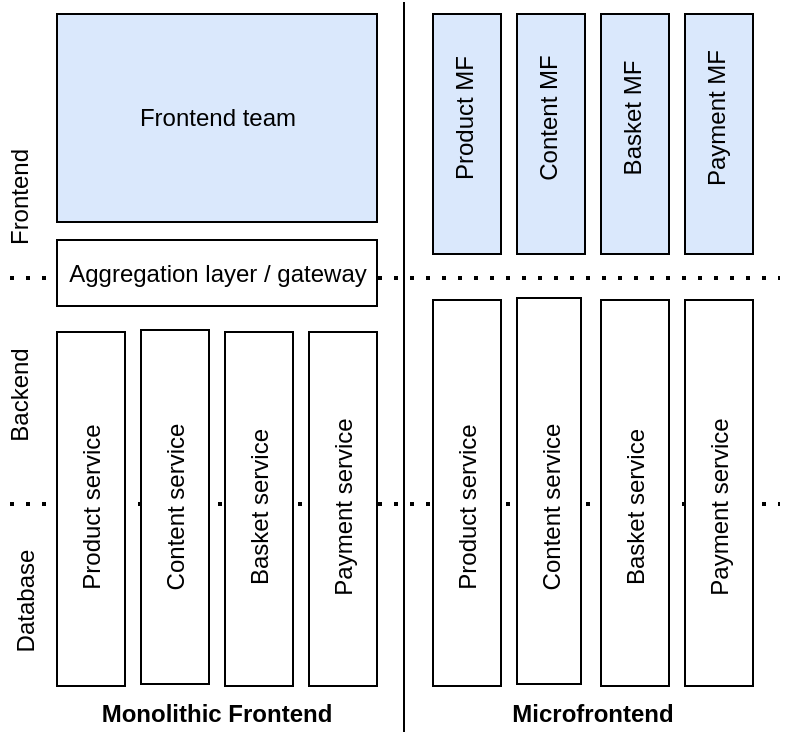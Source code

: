 <mxfile version="17.4.3" type="onedrive"><diagram id="f4qwXpb_iTDc-PBDO2Fq" name="Page-1"><mxGraphModel grid="0" page="1" gridSize="10" guides="1" tooltips="1" connect="1" arrows="1" fold="1" pageScale="1" pageWidth="400" pageHeight="380" math="0" shadow="0"><root><mxCell id="0"/><mxCell id="1" parent="0"/><mxCell id="1IaSCYyqvYYPet_a3Yve-3" value="" style="endArrow=none;dashed=1;html=1;dashPattern=1 3;strokeWidth=2;rounded=0;" edge="1" parent="1"><mxGeometry width="50" height="50" relative="1" as="geometry"><mxPoint x="9" y="145" as="sourcePoint"/><mxPoint x="394" y="145" as="targetPoint"/></mxGeometry></mxCell><mxCell id="1IaSCYyqvYYPet_a3Yve-4" value="" style="endArrow=none;dashed=1;html=1;dashPattern=1 3;strokeWidth=2;rounded=0;" edge="1" parent="1"><mxGeometry width="50" height="50" relative="1" as="geometry"><mxPoint x="9" y="258" as="sourcePoint"/><mxPoint x="394" y="258" as="targetPoint"/></mxGeometry></mxCell><mxCell id="1IaSCYyqvYYPet_a3Yve-6" value="Frontend team" style="rounded=0;whiteSpace=wrap;html=1;fillColor=#DAE8FC;" vertex="1" parent="1"><mxGeometry x="32.5" y="13" width="160" height="104" as="geometry"/></mxCell><mxCell id="1IaSCYyqvYYPet_a3Yve-7" value="Aggregation layer / gateway" style="rounded=0;whiteSpace=wrap;html=1;fillColor=#FFFFFF;" vertex="1" parent="1"><mxGeometry x="32.5" y="126" width="160" height="33" as="geometry"/></mxCell><mxCell id="1IaSCYyqvYYPet_a3Yve-9" value="" style="rounded=0;whiteSpace=wrap;html=1;" vertex="1" parent="1"><mxGeometry x="32.5" y="172" width="34" height="177" as="geometry"/></mxCell><mxCell id="1IaSCYyqvYYPet_a3Yve-14" value="" style="rounded=0;whiteSpace=wrap;html=1;" vertex="1" parent="1"><mxGeometry x="74.5" y="171" width="34" height="177" as="geometry"/></mxCell><mxCell id="1IaSCYyqvYYPet_a3Yve-15" value="" style="rounded=0;whiteSpace=wrap;html=1;" vertex="1" parent="1"><mxGeometry x="116.5" y="172" width="34" height="177" as="geometry"/></mxCell><mxCell id="1IaSCYyqvYYPet_a3Yve-16" value="" style="rounded=0;whiteSpace=wrap;html=1;" vertex="1" parent="1"><mxGeometry x="158.5" y="172" width="34" height="177" as="geometry"/></mxCell><mxCell id="1IaSCYyqvYYPet_a3Yve-17" value="Product service" style="text;html=1;strokeColor=none;fillColor=none;align=center;verticalAlign=middle;whiteSpace=wrap;rounded=0;rotation=-90;" vertex="1" parent="1"><mxGeometry x="-8" y="251" width="115" height="17" as="geometry"/></mxCell><mxCell id="1IaSCYyqvYYPet_a3Yve-20" value="Content service" style="text;html=1;strokeColor=none;fillColor=none;align=center;verticalAlign=middle;whiteSpace=wrap;rounded=0;rotation=-90;" vertex="1" parent="1"><mxGeometry x="34" y="251" width="115" height="17" as="geometry"/></mxCell><mxCell id="1IaSCYyqvYYPet_a3Yve-21" value="Basket service" style="text;html=1;strokeColor=none;fillColor=none;align=center;verticalAlign=middle;whiteSpace=wrap;rounded=0;rotation=-90;" vertex="1" parent="1"><mxGeometry x="76" y="251" width="115" height="17" as="geometry"/></mxCell><mxCell id="1IaSCYyqvYYPet_a3Yve-22" value="Payment service" style="text;html=1;strokeColor=none;fillColor=none;align=center;verticalAlign=middle;whiteSpace=wrap;rounded=0;rotation=-90;" vertex="1" parent="1"><mxGeometry x="118" y="251" width="115" height="17" as="geometry"/></mxCell><mxCell id="1IaSCYyqvYYPet_a3Yve-23" value="Backend" style="text;html=1;strokeColor=none;fillColor=none;align=center;verticalAlign=middle;whiteSpace=wrap;rounded=0;rotation=-90;" vertex="1" parent="1"><mxGeometry x="-44" y="195" width="115" height="17" as="geometry"/></mxCell><mxCell id="1IaSCYyqvYYPet_a3Yve-24" value="Database" style="text;html=1;strokeColor=none;fillColor=none;align=center;verticalAlign=middle;whiteSpace=wrap;rounded=0;rotation=-90;" vertex="1" parent="1"><mxGeometry x="-41" y="298" width="115" height="17" as="geometry"/></mxCell><mxCell id="1IaSCYyqvYYPet_a3Yve-25" value="Frontend" style="text;html=1;strokeColor=none;fillColor=none;align=center;verticalAlign=middle;whiteSpace=wrap;rounded=0;rotation=-90;" vertex="1" parent="1"><mxGeometry x="-44" y="96" width="115" height="17" as="geometry"/></mxCell><mxCell id="vzqpLPojFyY9cAY9DBDX-1" value="" style="rounded=0;whiteSpace=wrap;html=1;fillColor=#DAE8FC;" vertex="1" parent="1"><mxGeometry x="220.5" y="13" width="34" height="120" as="geometry"/></mxCell><mxCell id="vzqpLPojFyY9cAY9DBDX-3" value="" style="rounded=0;whiteSpace=wrap;html=1;" vertex="1" parent="1"><mxGeometry x="220.5" y="156" width="34" height="193" as="geometry"/></mxCell><mxCell id="vzqpLPojFyY9cAY9DBDX-4" value="" style="rounded=0;whiteSpace=wrap;html=1;" vertex="1" parent="1"><mxGeometry x="262.5" y="155" width="32" height="193" as="geometry"/></mxCell><mxCell id="vzqpLPojFyY9cAY9DBDX-5" value="" style="rounded=0;whiteSpace=wrap;html=1;" vertex="1" parent="1"><mxGeometry x="304.5" y="156" width="34" height="193" as="geometry"/></mxCell><mxCell id="vzqpLPojFyY9cAY9DBDX-6" value="" style="rounded=0;whiteSpace=wrap;html=1;" vertex="1" parent="1"><mxGeometry x="346.5" y="156" width="34" height="193" as="geometry"/></mxCell><mxCell id="vzqpLPojFyY9cAY9DBDX-7" value="Product service" style="text;html=1;strokeColor=none;fillColor=none;align=center;verticalAlign=middle;whiteSpace=wrap;rounded=0;rotation=-90;" vertex="1" parent="1"><mxGeometry x="180" y="251" width="115" height="17" as="geometry"/></mxCell><mxCell id="vzqpLPojFyY9cAY9DBDX-8" value="Content service" style="text;html=1;strokeColor=none;fillColor=none;align=center;verticalAlign=middle;whiteSpace=wrap;rounded=0;rotation=-90;" vertex="1" parent="1"><mxGeometry x="222" y="251" width="115" height="17" as="geometry"/></mxCell><mxCell id="vzqpLPojFyY9cAY9DBDX-9" value="Basket service" style="text;html=1;strokeColor=none;fillColor=none;align=center;verticalAlign=middle;whiteSpace=wrap;rounded=0;rotation=-90;" vertex="1" parent="1"><mxGeometry x="264" y="251" width="115" height="17" as="geometry"/></mxCell><mxCell id="vzqpLPojFyY9cAY9DBDX-10" value="Payment service" style="text;html=1;strokeColor=none;fillColor=none;align=center;verticalAlign=middle;whiteSpace=wrap;rounded=0;rotation=-90;" vertex="1" parent="1"><mxGeometry x="306" y="251" width="115" height="17" as="geometry"/></mxCell><mxCell id="vzqpLPojFyY9cAY9DBDX-11" value="" style="rounded=0;whiteSpace=wrap;html=1;fillColor=#DAE8FC;" vertex="1" parent="1"><mxGeometry x="262.5" y="13" width="34" height="120" as="geometry"/></mxCell><mxCell id="vzqpLPojFyY9cAY9DBDX-12" value="" style="rounded=0;whiteSpace=wrap;html=1;fillColor=#DAE8FC;" vertex="1" parent="1"><mxGeometry x="304.5" y="13" width="34" height="120" as="geometry"/></mxCell><mxCell id="vzqpLPojFyY9cAY9DBDX-13" value="" style="rounded=0;whiteSpace=wrap;html=1;fillColor=#DAE8FC;" vertex="1" parent="1"><mxGeometry x="346.5" y="13" width="34" height="120" as="geometry"/></mxCell><mxCell id="vzqpLPojFyY9cAY9DBDX-15" value="Product MF" style="text;html=1;strokeColor=none;fillColor=none;align=center;verticalAlign=middle;whiteSpace=wrap;rounded=0;rotation=-90;" vertex="1" parent="1"><mxGeometry x="179" y="56.5" width="115" height="17" as="geometry"/></mxCell><mxCell id="vzqpLPojFyY9cAY9DBDX-16" value="Content MF" style="text;html=1;strokeColor=none;fillColor=none;align=center;verticalAlign=middle;whiteSpace=wrap;rounded=0;rotation=-90;" vertex="1" parent="1"><mxGeometry x="221" y="56.5" width="115" height="17" as="geometry"/></mxCell><mxCell id="vzqpLPojFyY9cAY9DBDX-17" value="Basket MF" style="text;html=1;strokeColor=none;fillColor=none;align=center;verticalAlign=middle;whiteSpace=wrap;rounded=0;rotation=-90;" vertex="1" parent="1"><mxGeometry x="263" y="56.5" width="115" height="17" as="geometry"/></mxCell><mxCell id="vzqpLPojFyY9cAY9DBDX-18" value="Payment MF" style="text;html=1;strokeColor=none;fillColor=none;align=center;verticalAlign=middle;whiteSpace=wrap;rounded=0;rotation=-90;" vertex="1" parent="1"><mxGeometry x="305" y="56.5" width="115" height="17" as="geometry"/></mxCell><mxCell id="vzqpLPojFyY9cAY9DBDX-19" value="&lt;b&gt;Monolithic Frontend&lt;/b&gt;" style="text;html=1;strokeColor=none;fillColor=none;align=center;verticalAlign=middle;whiteSpace=wrap;rounded=0;" vertex="1" parent="1"><mxGeometry x="51" y="348" width="123" height="30" as="geometry"/></mxCell><mxCell id="vzqpLPojFyY9cAY9DBDX-20" value="&lt;b&gt;Microfrontend&lt;/b&gt;" style="text;html=1;strokeColor=none;fillColor=none;align=center;verticalAlign=middle;whiteSpace=wrap;rounded=0;" vertex="1" parent="1"><mxGeometry x="239" y="348" width="123" height="30" as="geometry"/></mxCell><mxCell id="uM7DGzT9bXQi1WxCPgMA-1" value="" style="endArrow=none;html=1;rounded=0;" edge="1" parent="1"><mxGeometry width="50" height="50" relative="1" as="geometry"><mxPoint x="206" y="372" as="sourcePoint"/><mxPoint x="206" y="7" as="targetPoint"/></mxGeometry></mxCell></root></mxGraphModel></diagram></mxfile>